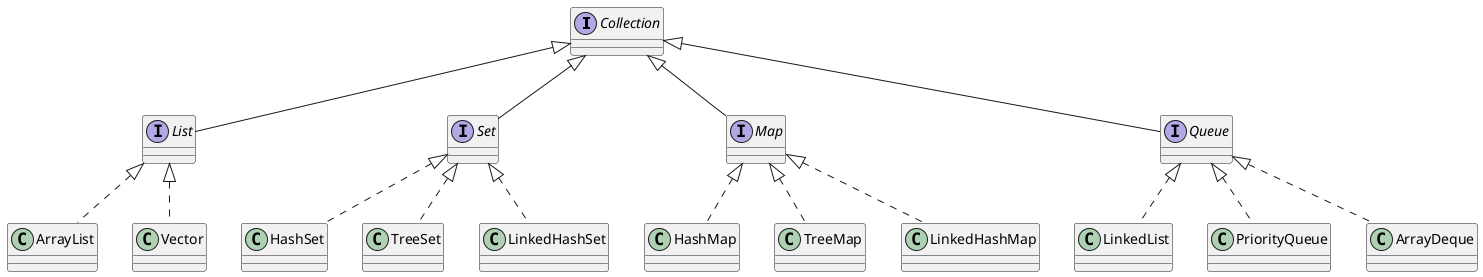 @startuml superclase 

interface Collection {}

interface List implements Collection {}
interface Set implements Collection {}
interface Map implements Collection {}
interface Queue implements Collection {}

class ArrayList implements List {}
class Vector implements List {}

class HashSet implements Set {}
class TreeSet implements Set {}
class LinkedHashSet implements Set {}

class HashMap implements Map {}
class TreeMap implements Map {}
class LinkedHashMap implements Map {}

class LinkedList implements Queue {}
class PriorityQueue implements Queue {}
class ArrayDeque implements Queue {}

@enduml 
